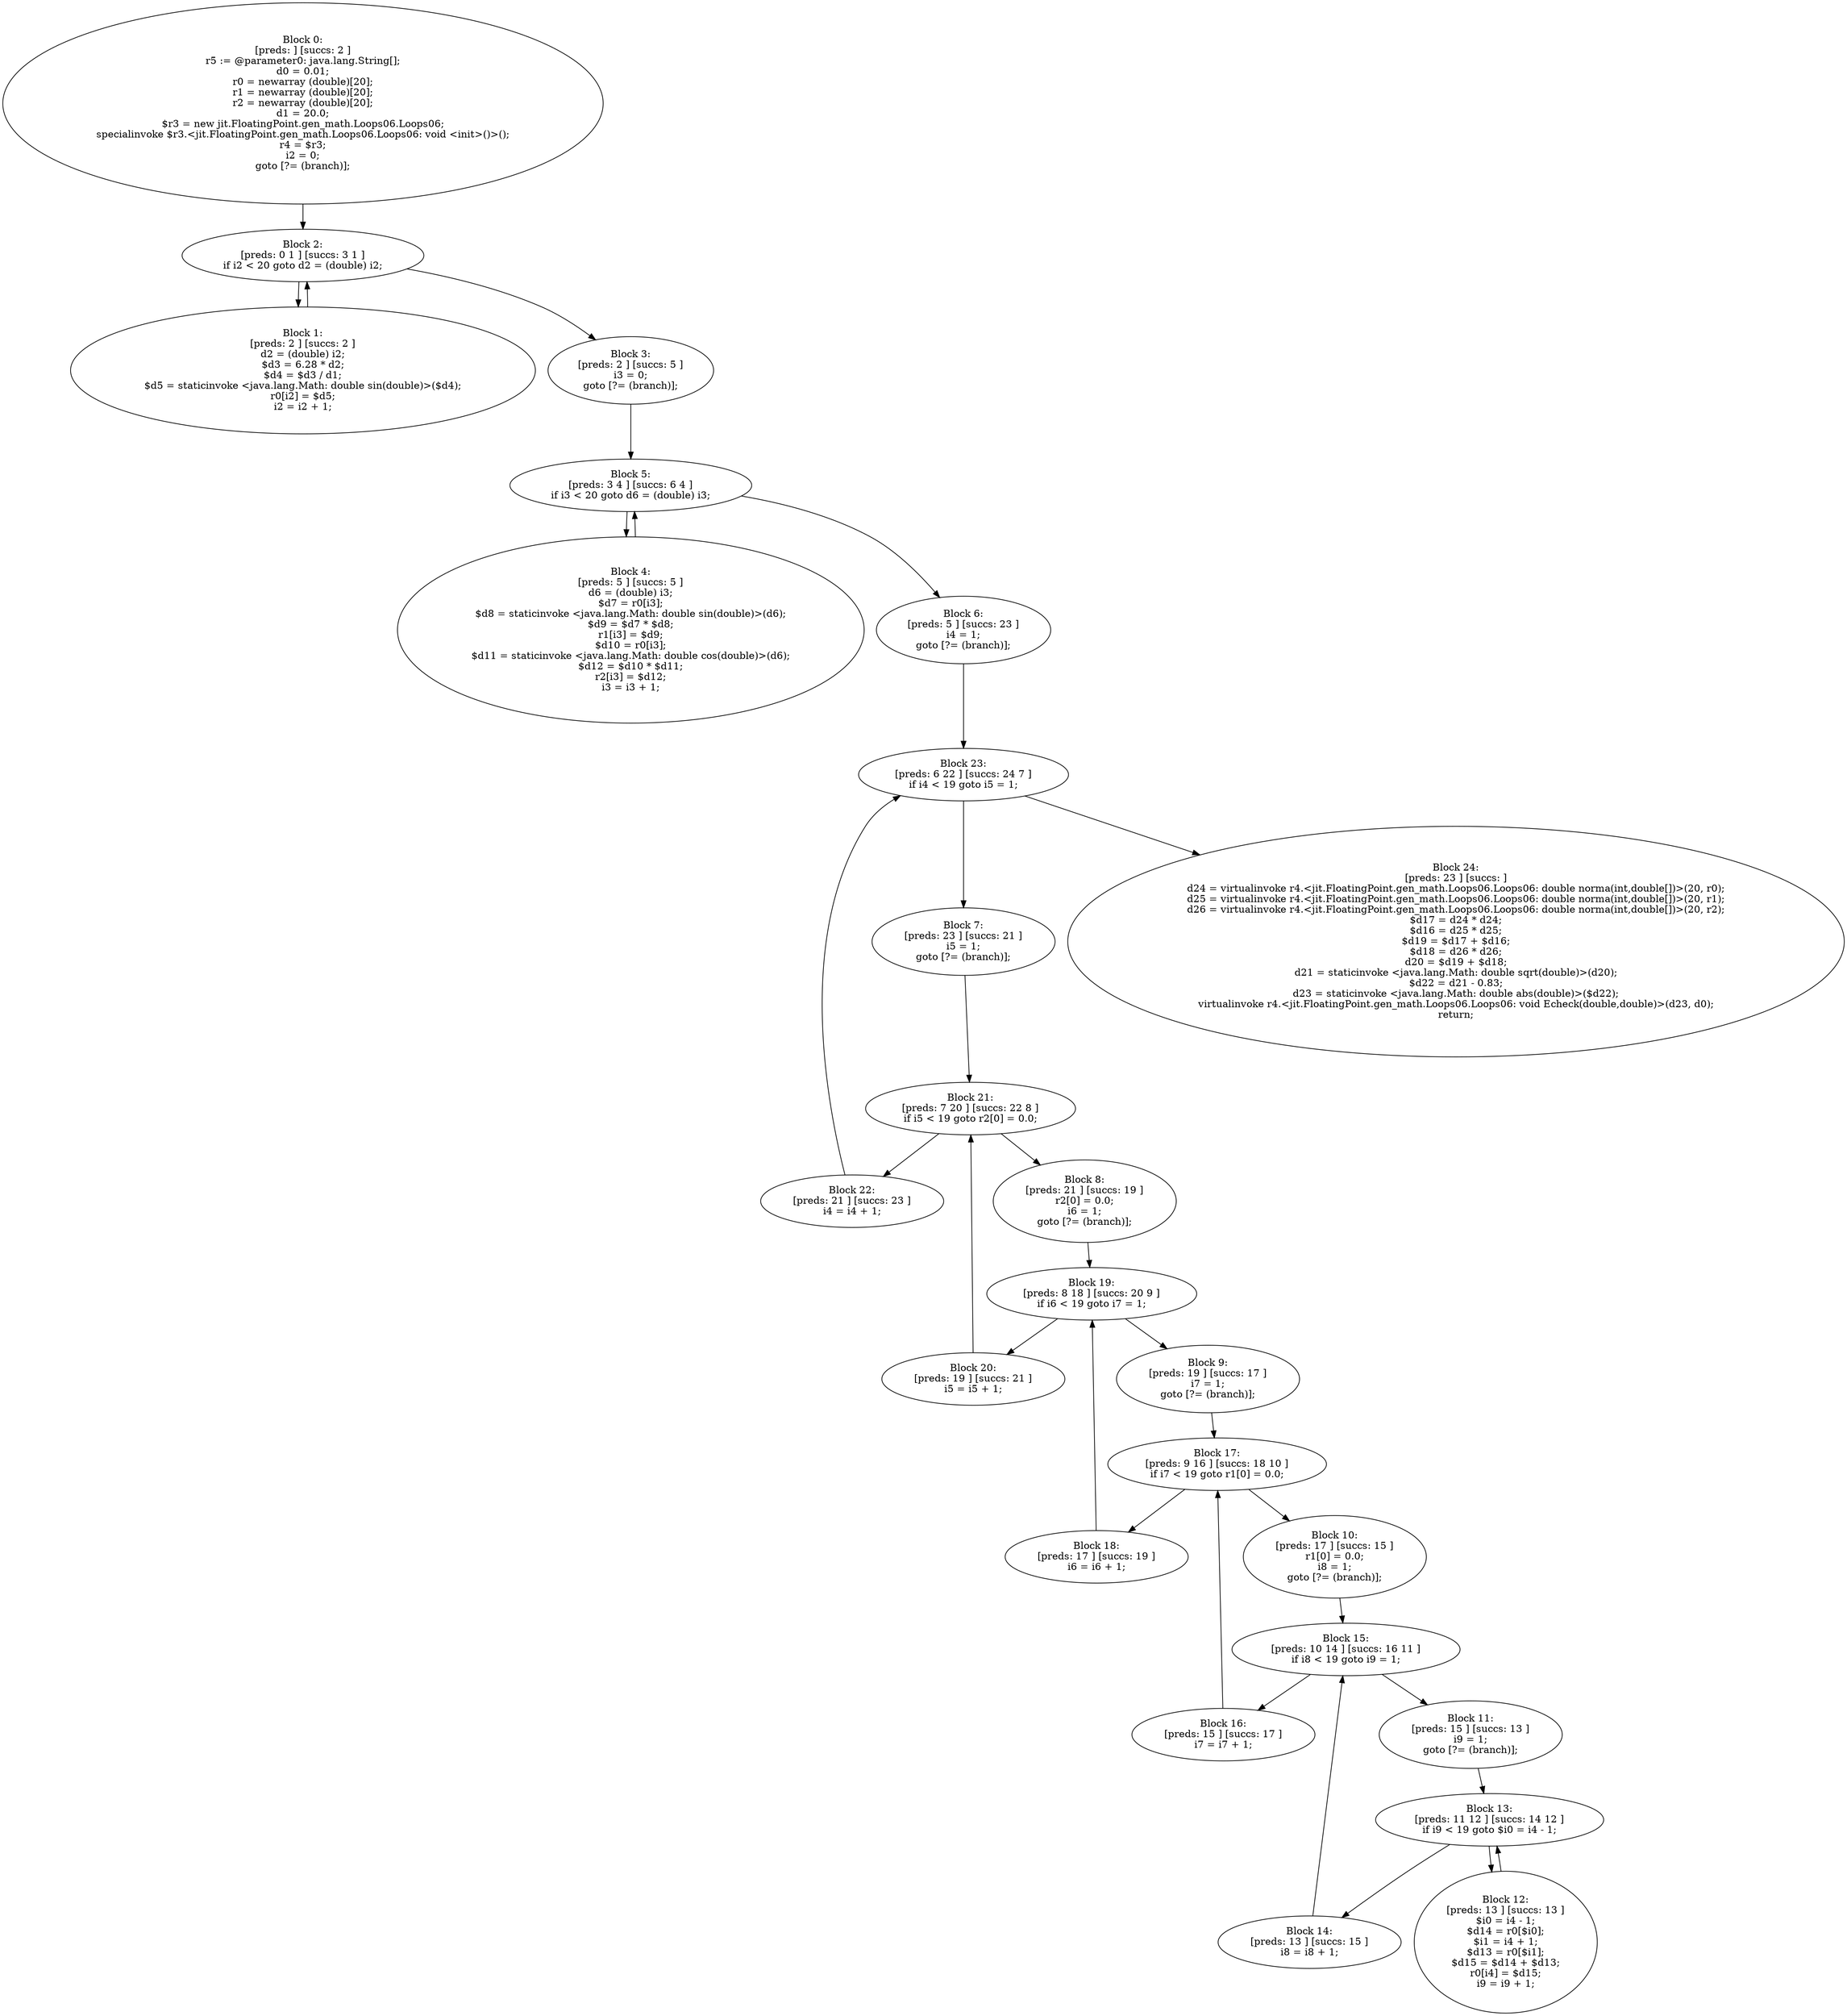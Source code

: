digraph "unitGraph" {
    "Block 0:
[preds: ] [succs: 2 ]
r5 := @parameter0: java.lang.String[];
d0 = 0.01;
r0 = newarray (double)[20];
r1 = newarray (double)[20];
r2 = newarray (double)[20];
d1 = 20.0;
$r3 = new jit.FloatingPoint.gen_math.Loops06.Loops06;
specialinvoke $r3.<jit.FloatingPoint.gen_math.Loops06.Loops06: void <init>()>();
r4 = $r3;
i2 = 0;
goto [?= (branch)];
"
    "Block 1:
[preds: 2 ] [succs: 2 ]
d2 = (double) i2;
$d3 = 6.28 * d2;
$d4 = $d3 / d1;
$d5 = staticinvoke <java.lang.Math: double sin(double)>($d4);
r0[i2] = $d5;
i2 = i2 + 1;
"
    "Block 2:
[preds: 0 1 ] [succs: 3 1 ]
if i2 < 20 goto d2 = (double) i2;
"
    "Block 3:
[preds: 2 ] [succs: 5 ]
i3 = 0;
goto [?= (branch)];
"
    "Block 4:
[preds: 5 ] [succs: 5 ]
d6 = (double) i3;
$d7 = r0[i3];
$d8 = staticinvoke <java.lang.Math: double sin(double)>(d6);
$d9 = $d7 * $d8;
r1[i3] = $d9;
$d10 = r0[i3];
$d11 = staticinvoke <java.lang.Math: double cos(double)>(d6);
$d12 = $d10 * $d11;
r2[i3] = $d12;
i3 = i3 + 1;
"
    "Block 5:
[preds: 3 4 ] [succs: 6 4 ]
if i3 < 20 goto d6 = (double) i3;
"
    "Block 6:
[preds: 5 ] [succs: 23 ]
i4 = 1;
goto [?= (branch)];
"
    "Block 7:
[preds: 23 ] [succs: 21 ]
i5 = 1;
goto [?= (branch)];
"
    "Block 8:
[preds: 21 ] [succs: 19 ]
r2[0] = 0.0;
i6 = 1;
goto [?= (branch)];
"
    "Block 9:
[preds: 19 ] [succs: 17 ]
i7 = 1;
goto [?= (branch)];
"
    "Block 10:
[preds: 17 ] [succs: 15 ]
r1[0] = 0.0;
i8 = 1;
goto [?= (branch)];
"
    "Block 11:
[preds: 15 ] [succs: 13 ]
i9 = 1;
goto [?= (branch)];
"
    "Block 12:
[preds: 13 ] [succs: 13 ]
$i0 = i4 - 1;
$d14 = r0[$i0];
$i1 = i4 + 1;
$d13 = r0[$i1];
$d15 = $d14 + $d13;
r0[i4] = $d15;
i9 = i9 + 1;
"
    "Block 13:
[preds: 11 12 ] [succs: 14 12 ]
if i9 < 19 goto $i0 = i4 - 1;
"
    "Block 14:
[preds: 13 ] [succs: 15 ]
i8 = i8 + 1;
"
    "Block 15:
[preds: 10 14 ] [succs: 16 11 ]
if i8 < 19 goto i9 = 1;
"
    "Block 16:
[preds: 15 ] [succs: 17 ]
i7 = i7 + 1;
"
    "Block 17:
[preds: 9 16 ] [succs: 18 10 ]
if i7 < 19 goto r1[0] = 0.0;
"
    "Block 18:
[preds: 17 ] [succs: 19 ]
i6 = i6 + 1;
"
    "Block 19:
[preds: 8 18 ] [succs: 20 9 ]
if i6 < 19 goto i7 = 1;
"
    "Block 20:
[preds: 19 ] [succs: 21 ]
i5 = i5 + 1;
"
    "Block 21:
[preds: 7 20 ] [succs: 22 8 ]
if i5 < 19 goto r2[0] = 0.0;
"
    "Block 22:
[preds: 21 ] [succs: 23 ]
i4 = i4 + 1;
"
    "Block 23:
[preds: 6 22 ] [succs: 24 7 ]
if i4 < 19 goto i5 = 1;
"
    "Block 24:
[preds: 23 ] [succs: ]
d24 = virtualinvoke r4.<jit.FloatingPoint.gen_math.Loops06.Loops06: double norma(int,double[])>(20, r0);
d25 = virtualinvoke r4.<jit.FloatingPoint.gen_math.Loops06.Loops06: double norma(int,double[])>(20, r1);
d26 = virtualinvoke r4.<jit.FloatingPoint.gen_math.Loops06.Loops06: double norma(int,double[])>(20, r2);
$d17 = d24 * d24;
$d16 = d25 * d25;
$d19 = $d17 + $d16;
$d18 = d26 * d26;
d20 = $d19 + $d18;
d21 = staticinvoke <java.lang.Math: double sqrt(double)>(d20);
$d22 = d21 - 0.83;
d23 = staticinvoke <java.lang.Math: double abs(double)>($d22);
virtualinvoke r4.<jit.FloatingPoint.gen_math.Loops06.Loops06: void Echeck(double,double)>(d23, d0);
return;
"
    "Block 0:
[preds: ] [succs: 2 ]
r5 := @parameter0: java.lang.String[];
d0 = 0.01;
r0 = newarray (double)[20];
r1 = newarray (double)[20];
r2 = newarray (double)[20];
d1 = 20.0;
$r3 = new jit.FloatingPoint.gen_math.Loops06.Loops06;
specialinvoke $r3.<jit.FloatingPoint.gen_math.Loops06.Loops06: void <init>()>();
r4 = $r3;
i2 = 0;
goto [?= (branch)];
"->"Block 2:
[preds: 0 1 ] [succs: 3 1 ]
if i2 < 20 goto d2 = (double) i2;
";
    "Block 1:
[preds: 2 ] [succs: 2 ]
d2 = (double) i2;
$d3 = 6.28 * d2;
$d4 = $d3 / d1;
$d5 = staticinvoke <java.lang.Math: double sin(double)>($d4);
r0[i2] = $d5;
i2 = i2 + 1;
"->"Block 2:
[preds: 0 1 ] [succs: 3 1 ]
if i2 < 20 goto d2 = (double) i2;
";
    "Block 2:
[preds: 0 1 ] [succs: 3 1 ]
if i2 < 20 goto d2 = (double) i2;
"->"Block 3:
[preds: 2 ] [succs: 5 ]
i3 = 0;
goto [?= (branch)];
";
    "Block 2:
[preds: 0 1 ] [succs: 3 1 ]
if i2 < 20 goto d2 = (double) i2;
"->"Block 1:
[preds: 2 ] [succs: 2 ]
d2 = (double) i2;
$d3 = 6.28 * d2;
$d4 = $d3 / d1;
$d5 = staticinvoke <java.lang.Math: double sin(double)>($d4);
r0[i2] = $d5;
i2 = i2 + 1;
";
    "Block 3:
[preds: 2 ] [succs: 5 ]
i3 = 0;
goto [?= (branch)];
"->"Block 5:
[preds: 3 4 ] [succs: 6 4 ]
if i3 < 20 goto d6 = (double) i3;
";
    "Block 4:
[preds: 5 ] [succs: 5 ]
d6 = (double) i3;
$d7 = r0[i3];
$d8 = staticinvoke <java.lang.Math: double sin(double)>(d6);
$d9 = $d7 * $d8;
r1[i3] = $d9;
$d10 = r0[i3];
$d11 = staticinvoke <java.lang.Math: double cos(double)>(d6);
$d12 = $d10 * $d11;
r2[i3] = $d12;
i3 = i3 + 1;
"->"Block 5:
[preds: 3 4 ] [succs: 6 4 ]
if i3 < 20 goto d6 = (double) i3;
";
    "Block 5:
[preds: 3 4 ] [succs: 6 4 ]
if i3 < 20 goto d6 = (double) i3;
"->"Block 6:
[preds: 5 ] [succs: 23 ]
i4 = 1;
goto [?= (branch)];
";
    "Block 5:
[preds: 3 4 ] [succs: 6 4 ]
if i3 < 20 goto d6 = (double) i3;
"->"Block 4:
[preds: 5 ] [succs: 5 ]
d6 = (double) i3;
$d7 = r0[i3];
$d8 = staticinvoke <java.lang.Math: double sin(double)>(d6);
$d9 = $d7 * $d8;
r1[i3] = $d9;
$d10 = r0[i3];
$d11 = staticinvoke <java.lang.Math: double cos(double)>(d6);
$d12 = $d10 * $d11;
r2[i3] = $d12;
i3 = i3 + 1;
";
    "Block 6:
[preds: 5 ] [succs: 23 ]
i4 = 1;
goto [?= (branch)];
"->"Block 23:
[preds: 6 22 ] [succs: 24 7 ]
if i4 < 19 goto i5 = 1;
";
    "Block 7:
[preds: 23 ] [succs: 21 ]
i5 = 1;
goto [?= (branch)];
"->"Block 21:
[preds: 7 20 ] [succs: 22 8 ]
if i5 < 19 goto r2[0] = 0.0;
";
    "Block 8:
[preds: 21 ] [succs: 19 ]
r2[0] = 0.0;
i6 = 1;
goto [?= (branch)];
"->"Block 19:
[preds: 8 18 ] [succs: 20 9 ]
if i6 < 19 goto i7 = 1;
";
    "Block 9:
[preds: 19 ] [succs: 17 ]
i7 = 1;
goto [?= (branch)];
"->"Block 17:
[preds: 9 16 ] [succs: 18 10 ]
if i7 < 19 goto r1[0] = 0.0;
";
    "Block 10:
[preds: 17 ] [succs: 15 ]
r1[0] = 0.0;
i8 = 1;
goto [?= (branch)];
"->"Block 15:
[preds: 10 14 ] [succs: 16 11 ]
if i8 < 19 goto i9 = 1;
";
    "Block 11:
[preds: 15 ] [succs: 13 ]
i9 = 1;
goto [?= (branch)];
"->"Block 13:
[preds: 11 12 ] [succs: 14 12 ]
if i9 < 19 goto $i0 = i4 - 1;
";
    "Block 12:
[preds: 13 ] [succs: 13 ]
$i0 = i4 - 1;
$d14 = r0[$i0];
$i1 = i4 + 1;
$d13 = r0[$i1];
$d15 = $d14 + $d13;
r0[i4] = $d15;
i9 = i9 + 1;
"->"Block 13:
[preds: 11 12 ] [succs: 14 12 ]
if i9 < 19 goto $i0 = i4 - 1;
";
    "Block 13:
[preds: 11 12 ] [succs: 14 12 ]
if i9 < 19 goto $i0 = i4 - 1;
"->"Block 14:
[preds: 13 ] [succs: 15 ]
i8 = i8 + 1;
";
    "Block 13:
[preds: 11 12 ] [succs: 14 12 ]
if i9 < 19 goto $i0 = i4 - 1;
"->"Block 12:
[preds: 13 ] [succs: 13 ]
$i0 = i4 - 1;
$d14 = r0[$i0];
$i1 = i4 + 1;
$d13 = r0[$i1];
$d15 = $d14 + $d13;
r0[i4] = $d15;
i9 = i9 + 1;
";
    "Block 14:
[preds: 13 ] [succs: 15 ]
i8 = i8 + 1;
"->"Block 15:
[preds: 10 14 ] [succs: 16 11 ]
if i8 < 19 goto i9 = 1;
";
    "Block 15:
[preds: 10 14 ] [succs: 16 11 ]
if i8 < 19 goto i9 = 1;
"->"Block 16:
[preds: 15 ] [succs: 17 ]
i7 = i7 + 1;
";
    "Block 15:
[preds: 10 14 ] [succs: 16 11 ]
if i8 < 19 goto i9 = 1;
"->"Block 11:
[preds: 15 ] [succs: 13 ]
i9 = 1;
goto [?= (branch)];
";
    "Block 16:
[preds: 15 ] [succs: 17 ]
i7 = i7 + 1;
"->"Block 17:
[preds: 9 16 ] [succs: 18 10 ]
if i7 < 19 goto r1[0] = 0.0;
";
    "Block 17:
[preds: 9 16 ] [succs: 18 10 ]
if i7 < 19 goto r1[0] = 0.0;
"->"Block 18:
[preds: 17 ] [succs: 19 ]
i6 = i6 + 1;
";
    "Block 17:
[preds: 9 16 ] [succs: 18 10 ]
if i7 < 19 goto r1[0] = 0.0;
"->"Block 10:
[preds: 17 ] [succs: 15 ]
r1[0] = 0.0;
i8 = 1;
goto [?= (branch)];
";
    "Block 18:
[preds: 17 ] [succs: 19 ]
i6 = i6 + 1;
"->"Block 19:
[preds: 8 18 ] [succs: 20 9 ]
if i6 < 19 goto i7 = 1;
";
    "Block 19:
[preds: 8 18 ] [succs: 20 9 ]
if i6 < 19 goto i7 = 1;
"->"Block 20:
[preds: 19 ] [succs: 21 ]
i5 = i5 + 1;
";
    "Block 19:
[preds: 8 18 ] [succs: 20 9 ]
if i6 < 19 goto i7 = 1;
"->"Block 9:
[preds: 19 ] [succs: 17 ]
i7 = 1;
goto [?= (branch)];
";
    "Block 20:
[preds: 19 ] [succs: 21 ]
i5 = i5 + 1;
"->"Block 21:
[preds: 7 20 ] [succs: 22 8 ]
if i5 < 19 goto r2[0] = 0.0;
";
    "Block 21:
[preds: 7 20 ] [succs: 22 8 ]
if i5 < 19 goto r2[0] = 0.0;
"->"Block 22:
[preds: 21 ] [succs: 23 ]
i4 = i4 + 1;
";
    "Block 21:
[preds: 7 20 ] [succs: 22 8 ]
if i5 < 19 goto r2[0] = 0.0;
"->"Block 8:
[preds: 21 ] [succs: 19 ]
r2[0] = 0.0;
i6 = 1;
goto [?= (branch)];
";
    "Block 22:
[preds: 21 ] [succs: 23 ]
i4 = i4 + 1;
"->"Block 23:
[preds: 6 22 ] [succs: 24 7 ]
if i4 < 19 goto i5 = 1;
";
    "Block 23:
[preds: 6 22 ] [succs: 24 7 ]
if i4 < 19 goto i5 = 1;
"->"Block 24:
[preds: 23 ] [succs: ]
d24 = virtualinvoke r4.<jit.FloatingPoint.gen_math.Loops06.Loops06: double norma(int,double[])>(20, r0);
d25 = virtualinvoke r4.<jit.FloatingPoint.gen_math.Loops06.Loops06: double norma(int,double[])>(20, r1);
d26 = virtualinvoke r4.<jit.FloatingPoint.gen_math.Loops06.Loops06: double norma(int,double[])>(20, r2);
$d17 = d24 * d24;
$d16 = d25 * d25;
$d19 = $d17 + $d16;
$d18 = d26 * d26;
d20 = $d19 + $d18;
d21 = staticinvoke <java.lang.Math: double sqrt(double)>(d20);
$d22 = d21 - 0.83;
d23 = staticinvoke <java.lang.Math: double abs(double)>($d22);
virtualinvoke r4.<jit.FloatingPoint.gen_math.Loops06.Loops06: void Echeck(double,double)>(d23, d0);
return;
";
    "Block 23:
[preds: 6 22 ] [succs: 24 7 ]
if i4 < 19 goto i5 = 1;
"->"Block 7:
[preds: 23 ] [succs: 21 ]
i5 = 1;
goto [?= (branch)];
";
}
